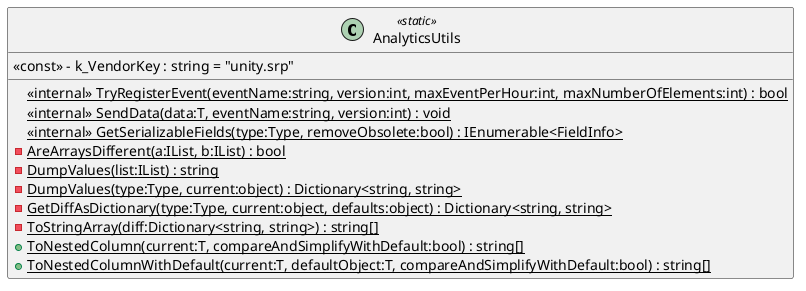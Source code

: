 @startuml
class AnalyticsUtils <<static>> {
    <<const>> - k_VendorKey : string = "unity.srp"
    <<internal>> {static} TryRegisterEvent(eventName:string, version:int, maxEventPerHour:int, maxNumberOfElements:int) : bool
    <<internal>> {static} SendData(data:T, eventName:string, version:int) : void
    <<internal>> {static} GetSerializableFields(type:Type, removeObsolete:bool) : IEnumerable<FieldInfo>
    {static} - AreArraysDifferent(a:IList, b:IList) : bool
    {static} - DumpValues(list:IList) : string
    {static} - DumpValues(type:Type, current:object) : Dictionary<string, string>
    {static} - GetDiffAsDictionary(type:Type, current:object, defaults:object) : Dictionary<string, string>
    {static} - ToStringArray(diff:Dictionary<string, string>) : string[]
    + {static} ToNestedColumn(current:T, compareAndSimplifyWithDefault:bool) : string[]
    + {static} ToNestedColumnWithDefault(current:T, defaultObject:T, compareAndSimplifyWithDefault:bool) : string[]
}
@enduml
